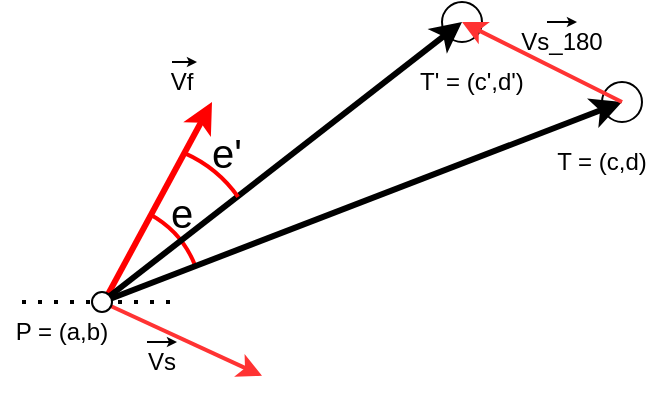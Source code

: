<mxfile version="21.3.3" type="device">
  <diagram name="Page-1" id="8POsvt6v3vEnsZOyPEkg">
    <mxGraphModel dx="989" dy="548" grid="1" gridSize="10" guides="1" tooltips="1" connect="1" arrows="1" fold="1" page="1" pageScale="1" pageWidth="850" pageHeight="1100" math="0" shadow="0">
      <root>
        <mxCell id="0" />
        <mxCell id="1" parent="0" />
        <mxCell id="_EQOijI5BdJQEYijOvms-3" value="" style="ellipse;whiteSpace=wrap;html=1;aspect=fixed;" vertex="1" parent="1">
          <mxGeometry x="430" y="270" width="20" height="20" as="geometry" />
        </mxCell>
        <mxCell id="_EQOijI5BdJQEYijOvms-5" value="" style="verticalLabelPosition=bottom;verticalAlign=top;html=1;shape=mxgraph.basic.arc;startAngle=0.081;endAngle=0.192;strokeWidth=2;fillColor=#FF0000;strokeColor=#FF0000;" vertex="1" parent="1">
          <mxGeometry x="130" y="330" width="100" height="100" as="geometry" />
        </mxCell>
        <mxCell id="_EQOijI5BdJQEYijOvms-6" value="" style="endArrow=classic;html=1;rounded=0;strokeWidth=3;" edge="1" parent="1">
          <mxGeometry width="50" height="50" relative="1" as="geometry">
            <mxPoint x="180" y="380" as="sourcePoint" />
            <mxPoint x="440" y="280" as="targetPoint" />
          </mxGeometry>
        </mxCell>
        <mxCell id="_EQOijI5BdJQEYijOvms-7" value="" style="endArrow=none;dashed=1;html=1;dashPattern=1 3;strokeWidth=2;rounded=0;" edge="1" parent="1">
          <mxGeometry width="50" height="50" relative="1" as="geometry">
            <mxPoint x="140" y="380" as="sourcePoint" />
            <mxPoint x="220" y="380" as="targetPoint" />
          </mxGeometry>
        </mxCell>
        <mxCell id="_EQOijI5BdJQEYijOvms-8" value="" style="endArrow=classic;html=1;rounded=0;strokeWidth=3;strokeColor=#FF0000;" edge="1" parent="1">
          <mxGeometry width="50" height="50" relative="1" as="geometry">
            <mxPoint x="180" y="381.7" as="sourcePoint" />
            <mxPoint x="235" y="280" as="targetPoint" />
          </mxGeometry>
        </mxCell>
        <mxCell id="_EQOijI5BdJQEYijOvms-12" value="&lt;font style=&quot;font-size: 20px;&quot;&gt;e&lt;/font&gt;" style="text;html=1;strokeColor=none;fillColor=none;align=center;verticalAlign=middle;whiteSpace=wrap;rounded=0;" vertex="1" parent="1">
          <mxGeometry x="195" y="320" width="50" height="30" as="geometry" />
        </mxCell>
        <mxCell id="_EQOijI5BdJQEYijOvms-15" value="" style="endArrow=classic;html=1;rounded=0;strokeColor=#FF3333;strokeWidth=2;" edge="1" parent="1">
          <mxGeometry width="50" height="50" relative="1" as="geometry">
            <mxPoint x="180" y="380" as="sourcePoint" />
            <mxPoint x="260" y="416.923" as="targetPoint" />
          </mxGeometry>
        </mxCell>
        <mxCell id="_EQOijI5BdJQEYijOvms-16" value="Vf" style="text;html=1;strokeColor=none;fillColor=none;align=center;verticalAlign=middle;whiteSpace=wrap;rounded=0;" vertex="1" parent="1">
          <mxGeometry x="210" y="260" width="20" height="20" as="geometry" />
        </mxCell>
        <mxCell id="_EQOijI5BdJQEYijOvms-17" value="" style="endArrow=classic;html=1;rounded=0;fontSize=5;endSize=2;exitX=0.25;exitY=0;exitDx=0;exitDy=0;" edge="1" parent="1" source="_EQOijI5BdJQEYijOvms-16">
          <mxGeometry width="50" height="50" relative="1" as="geometry">
            <mxPoint x="212.5" y="260" as="sourcePoint" />
            <mxPoint x="227.5" y="260" as="targetPoint" />
          </mxGeometry>
        </mxCell>
        <mxCell id="_EQOijI5BdJQEYijOvms-18" value="" style="endArrow=classic;html=1;rounded=0;fontSize=5;endSize=2;" edge="1" parent="1">
          <mxGeometry width="50" height="50" relative="1" as="geometry">
            <mxPoint x="202.5" y="400" as="sourcePoint" />
            <mxPoint x="217.5" y="400" as="targetPoint" />
          </mxGeometry>
        </mxCell>
        <mxCell id="_EQOijI5BdJQEYijOvms-19" value="Vs" style="text;html=1;strokeColor=none;fillColor=none;align=center;verticalAlign=middle;whiteSpace=wrap;rounded=0;" vertex="1" parent="1">
          <mxGeometry x="200" y="400" width="20" height="20" as="geometry" />
        </mxCell>
        <mxCell id="_EQOijI5BdJQEYijOvms-20" value="P = (a,b)" style="text;html=1;strokeColor=none;fillColor=none;align=center;verticalAlign=middle;whiteSpace=wrap;rounded=0;" vertex="1" parent="1">
          <mxGeometry x="130" y="380" width="60" height="30" as="geometry" />
        </mxCell>
        <mxCell id="_EQOijI5BdJQEYijOvms-24" value="T = (c,d) " style="text;html=1;strokeColor=none;fillColor=none;align=center;verticalAlign=middle;whiteSpace=wrap;rounded=0;" vertex="1" parent="1">
          <mxGeometry x="400" y="300" width="60" height="20" as="geometry" />
        </mxCell>
        <mxCell id="_EQOijI5BdJQEYijOvms-27" value="" style="ellipse;whiteSpace=wrap;html=1;aspect=fixed;" vertex="1" parent="1">
          <mxGeometry x="350" y="230" width="20" height="20" as="geometry" />
        </mxCell>
        <mxCell id="_EQOijI5BdJQEYijOvms-26" value="" style="endArrow=classic;html=1;rounded=0;strokeColor=#FF3333;strokeWidth=2;" edge="1" parent="1">
          <mxGeometry width="50" height="50" relative="1" as="geometry">
            <mxPoint x="440" y="280" as="sourcePoint" />
            <mxPoint x="360" y="240" as="targetPoint" />
          </mxGeometry>
        </mxCell>
        <mxCell id="_EQOijI5BdJQEYijOvms-28" value="T&#39; = (c&#39;,d&#39;) " style="text;html=1;strokeColor=none;fillColor=none;align=center;verticalAlign=middle;whiteSpace=wrap;rounded=0;" vertex="1" parent="1">
          <mxGeometry x="330" y="260" width="70" height="20" as="geometry" />
        </mxCell>
        <mxCell id="_EQOijI5BdJQEYijOvms-29" value="" style="endArrow=classic;html=1;rounded=0;strokeWidth=3;" edge="1" parent="1">
          <mxGeometry width="50" height="50" relative="1" as="geometry">
            <mxPoint x="180" y="380" as="sourcePoint" />
            <mxPoint x="360" y="240" as="targetPoint" />
          </mxGeometry>
        </mxCell>
        <mxCell id="_EQOijI5BdJQEYijOvms-22" value="" style="ellipse;whiteSpace=wrap;html=1;aspect=fixed;" vertex="1" parent="1">
          <mxGeometry x="175" y="375" width="10" height="10" as="geometry" />
        </mxCell>
        <mxCell id="_EQOijI5BdJQEYijOvms-30" value="" style="verticalLabelPosition=bottom;verticalAlign=top;html=1;shape=mxgraph.basic.arc;startAngle=0.067;endAngle=0.152;strokeWidth=2;fillColor=#FF0000;strokeColor=#FF0000;" vertex="1" parent="1">
          <mxGeometry x="130" y="300" width="130" height="130" as="geometry" />
        </mxCell>
        <mxCell id="_EQOijI5BdJQEYijOvms-31" value="&lt;font style=&quot;font-size: 20px;&quot;&gt;e&#39;&lt;/font&gt;" style="text;html=1;strokeColor=none;fillColor=none;align=center;verticalAlign=middle;whiteSpace=wrap;rounded=0;" vertex="1" parent="1">
          <mxGeometry x="220" y="290" width="45" height="30" as="geometry" />
        </mxCell>
        <mxCell id="_EQOijI5BdJQEYijOvms-34" value="" style="endArrow=classic;html=1;rounded=0;fontSize=5;endSize=2;" edge="1" parent="1">
          <mxGeometry width="50" height="50" relative="1" as="geometry">
            <mxPoint x="402.5" y="240" as="sourcePoint" />
            <mxPoint x="417.5" y="240" as="targetPoint" />
          </mxGeometry>
        </mxCell>
        <mxCell id="_EQOijI5BdJQEYijOvms-35" value="Vs_180" style="text;html=1;strokeColor=none;fillColor=none;align=center;verticalAlign=middle;whiteSpace=wrap;rounded=0;" vertex="1" parent="1">
          <mxGeometry x="400" y="240" width="20" height="20" as="geometry" />
        </mxCell>
      </root>
    </mxGraphModel>
  </diagram>
</mxfile>
